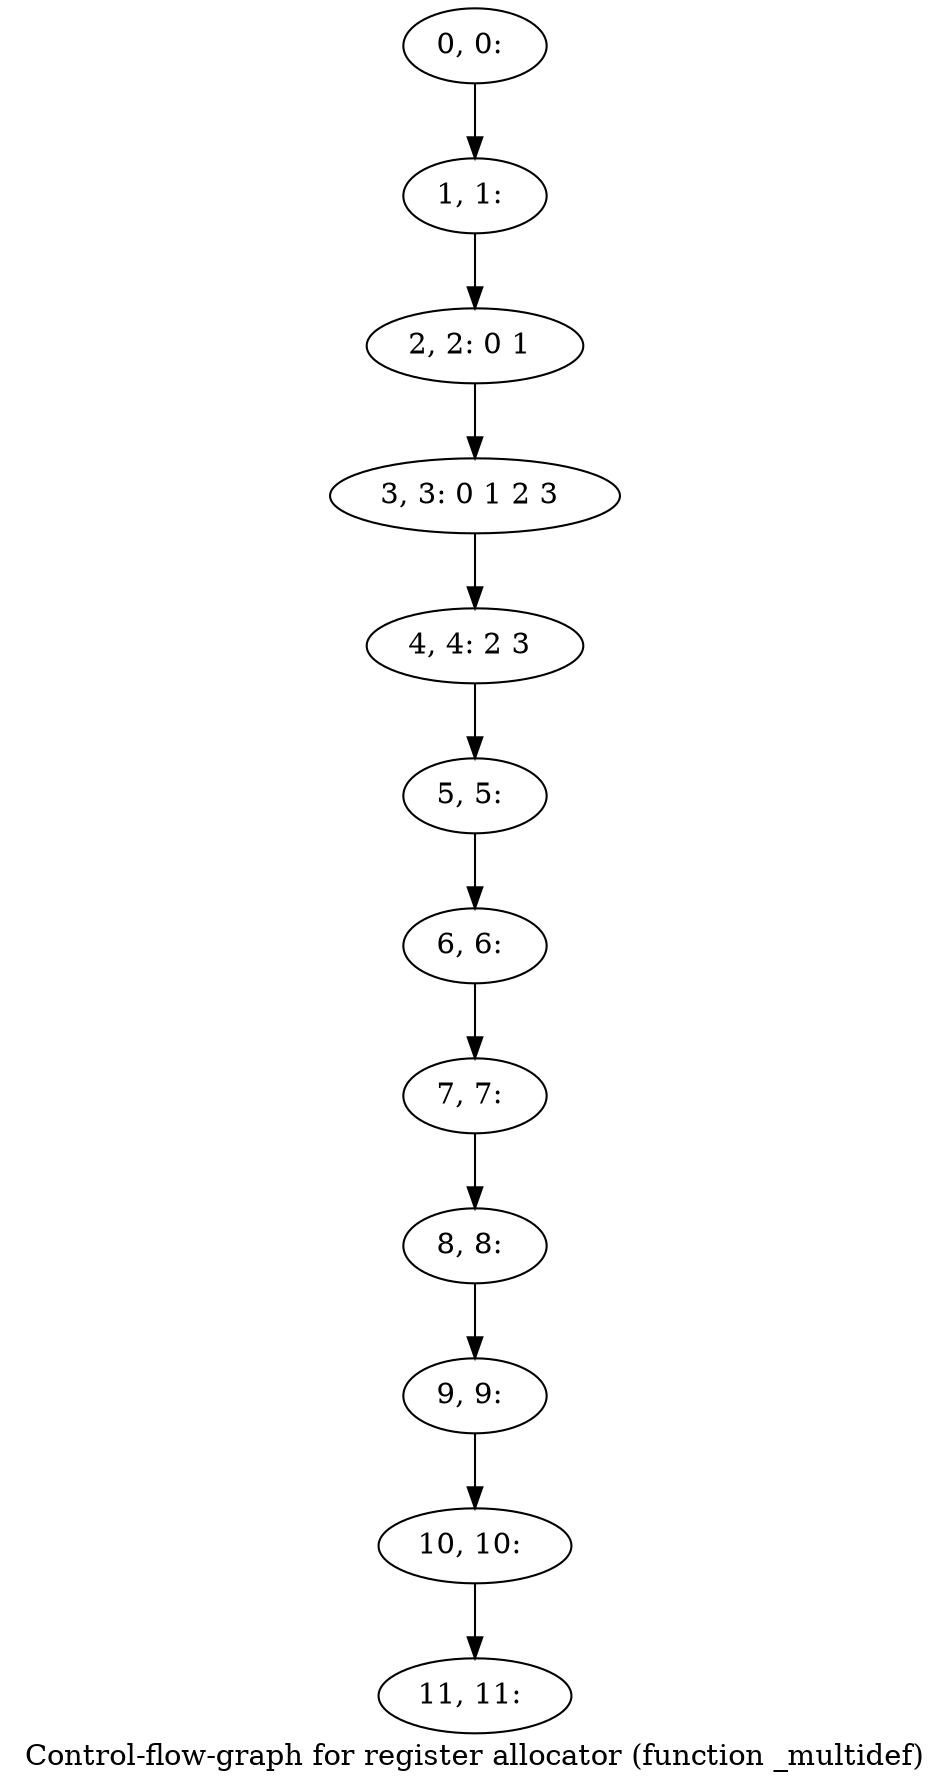 digraph G {
graph [label="Control-flow-graph for register allocator (function _multidef)"]
0[label="0, 0: "];
1[label="1, 1: "];
2[label="2, 2: 0 1 "];
3[label="3, 3: 0 1 2 3 "];
4[label="4, 4: 2 3 "];
5[label="5, 5: "];
6[label="6, 6: "];
7[label="7, 7: "];
8[label="8, 8: "];
9[label="9, 9: "];
10[label="10, 10: "];
11[label="11, 11: "];
0->1 ;
1->2 ;
2->3 ;
3->4 ;
4->5 ;
5->6 ;
6->7 ;
7->8 ;
8->9 ;
9->10 ;
10->11 ;
}
